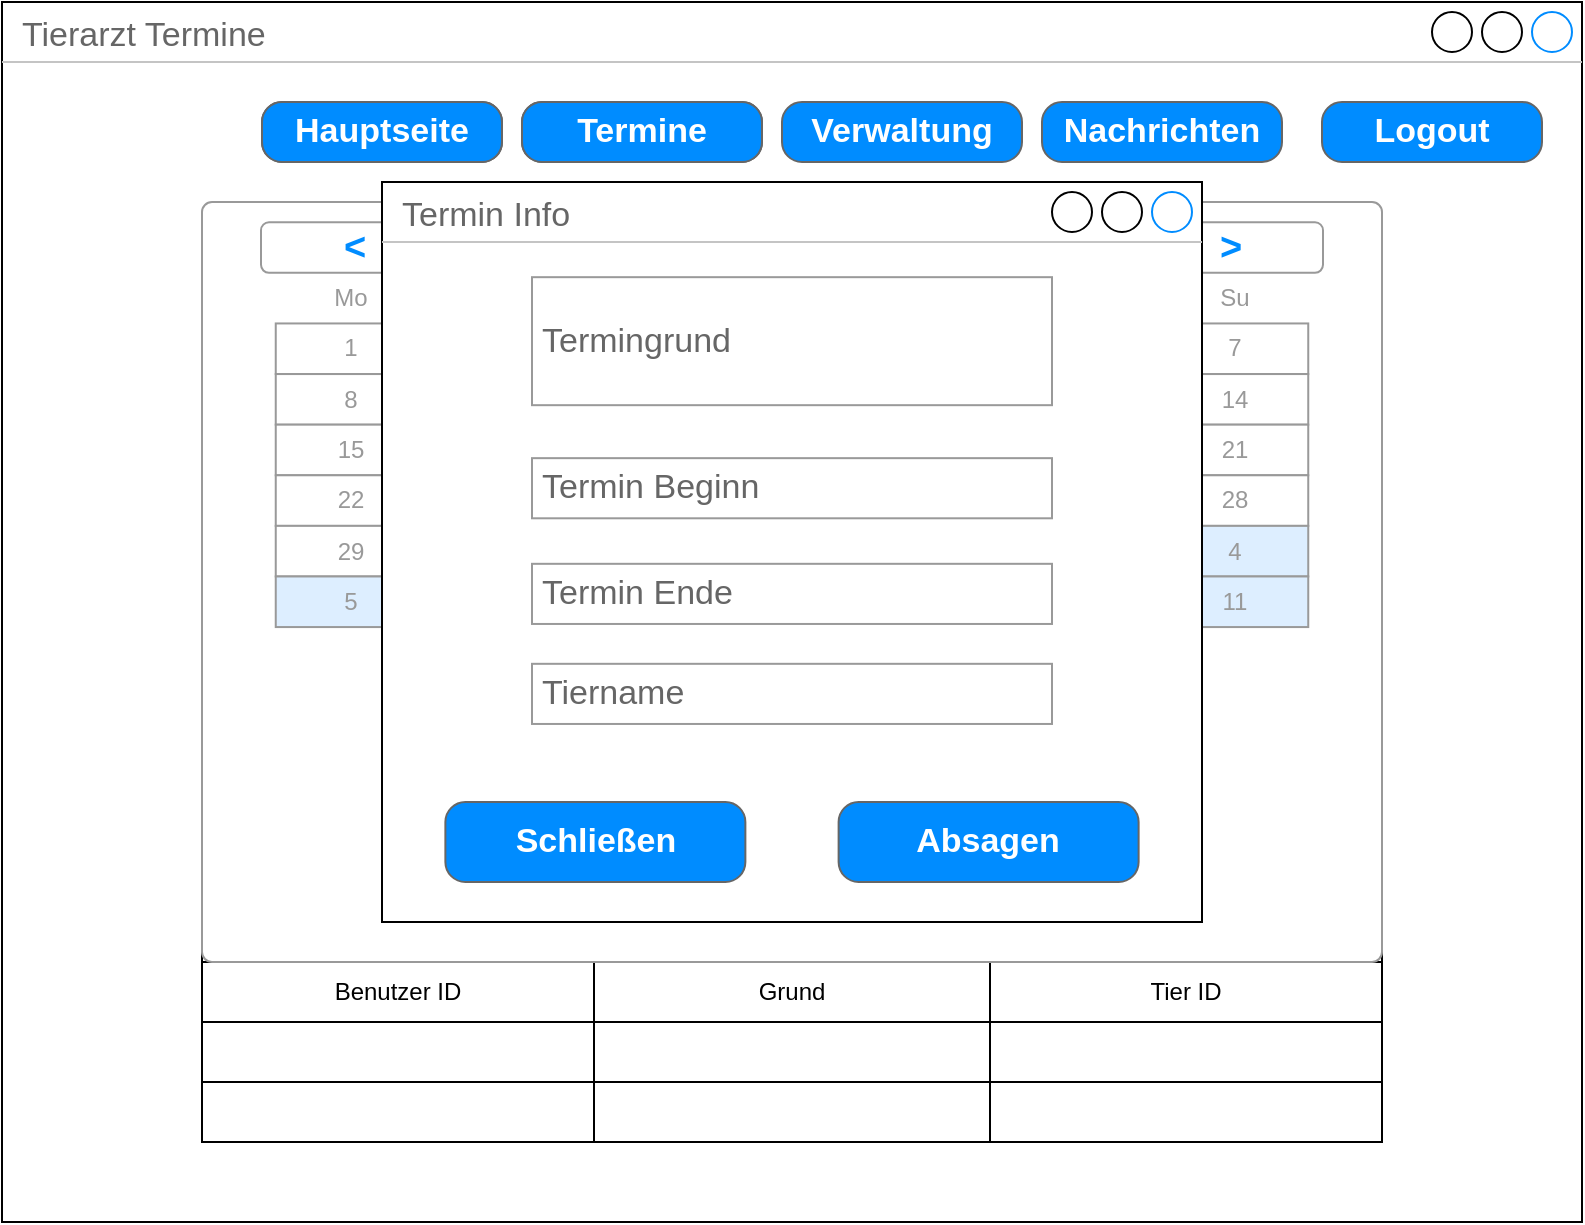 <mxfile version="13.3.6" type="device"><diagram id="v5jku8EpdRO2-ojvof9i" name="Page-1"><mxGraphModel dx="1422" dy="727" grid="1" gridSize="10" guides="1" tooltips="1" connect="1" arrows="1" fold="1" page="1" pageScale="1" pageWidth="827" pageHeight="1169" math="0" shadow="0"><root><mxCell id="0"/><mxCell id="1" parent="0"/><mxCell id="fFc--IbS6-ilkoog5b3p-4" value="&lt;div&gt;Tierarzt Termine&lt;/div&gt;&lt;div&gt;&lt;br&gt;&lt;/div&gt;" style="strokeWidth=1;shadow=0;dashed=0;align=center;html=1;shape=mxgraph.mockup.containers.window;align=left;verticalAlign=top;spacingLeft=8;strokeColor2=#008cff;strokeColor3=#c4c4c4;fontColor=#666666;mainText=;fontSize=17;labelBackgroundColor=none;" parent="1" vertex="1"><mxGeometry x="80" y="120" width="790" height="610" as="geometry"/></mxCell><mxCell id="jJZLtrAi9262NpJDXxkD-8" value="Termin Anfragen" style="shape=table;html=1;whiteSpace=wrap;startSize=30;container=1;collapsible=0;childLayout=tableLayout;fontStyle=1;align=center;" vertex="1" parent="1"><mxGeometry x="180" y="570" width="590" height="120" as="geometry"/></mxCell><mxCell id="jJZLtrAi9262NpJDXxkD-9" value="" style="shape=partialRectangle;html=1;whiteSpace=wrap;collapsible=0;dropTarget=0;pointerEvents=0;fillColor=none;top=0;left=0;bottom=0;right=0;points=[[0,0.5],[1,0.5]];portConstraint=eastwest;" vertex="1" parent="jJZLtrAi9262NpJDXxkD-8"><mxGeometry y="30" width="590" height="30" as="geometry"/></mxCell><mxCell id="jJZLtrAi9262NpJDXxkD-10" value="Benutzer ID" style="shape=partialRectangle;html=1;whiteSpace=wrap;connectable=0;fillColor=none;top=0;left=0;bottom=0;right=0;overflow=hidden;" vertex="1" parent="jJZLtrAi9262NpJDXxkD-9"><mxGeometry width="196" height="30" as="geometry"/></mxCell><mxCell id="jJZLtrAi9262NpJDXxkD-11" value="Grund" style="shape=partialRectangle;html=1;whiteSpace=wrap;connectable=0;fillColor=none;top=0;left=0;bottom=0;right=0;overflow=hidden;" vertex="1" parent="jJZLtrAi9262NpJDXxkD-9"><mxGeometry x="196" width="198" height="30" as="geometry"/></mxCell><mxCell id="jJZLtrAi9262NpJDXxkD-12" value="Tier ID" style="shape=partialRectangle;html=1;whiteSpace=wrap;connectable=0;fillColor=none;top=0;left=0;bottom=0;right=0;overflow=hidden;" vertex="1" parent="jJZLtrAi9262NpJDXxkD-9"><mxGeometry x="394" width="196" height="30" as="geometry"/></mxCell><mxCell id="jJZLtrAi9262NpJDXxkD-13" value="" style="shape=partialRectangle;html=1;whiteSpace=wrap;collapsible=0;dropTarget=0;pointerEvents=0;fillColor=none;top=0;left=0;bottom=0;right=0;points=[[0,0.5],[1,0.5]];portConstraint=eastwest;" vertex="1" parent="jJZLtrAi9262NpJDXxkD-8"><mxGeometry y="60" width="590" height="30" as="geometry"/></mxCell><mxCell id="jJZLtrAi9262NpJDXxkD-14" value="" style="shape=partialRectangle;html=1;whiteSpace=wrap;connectable=0;fillColor=none;top=0;left=0;bottom=0;right=0;overflow=hidden;" vertex="1" parent="jJZLtrAi9262NpJDXxkD-13"><mxGeometry width="196" height="30" as="geometry"/></mxCell><mxCell id="jJZLtrAi9262NpJDXxkD-15" value="" style="shape=partialRectangle;html=1;whiteSpace=wrap;connectable=0;fillColor=none;top=0;left=0;bottom=0;right=0;overflow=hidden;" vertex="1" parent="jJZLtrAi9262NpJDXxkD-13"><mxGeometry x="196" width="198" height="30" as="geometry"/></mxCell><mxCell id="jJZLtrAi9262NpJDXxkD-16" value="" style="shape=partialRectangle;html=1;whiteSpace=wrap;connectable=0;fillColor=none;top=0;left=0;bottom=0;right=0;overflow=hidden;" vertex="1" parent="jJZLtrAi9262NpJDXxkD-13"><mxGeometry x="394" width="196" height="30" as="geometry"/></mxCell><mxCell id="jJZLtrAi9262NpJDXxkD-17" value="" style="shape=partialRectangle;html=1;whiteSpace=wrap;collapsible=0;dropTarget=0;pointerEvents=0;fillColor=none;top=0;left=0;bottom=0;right=0;points=[[0,0.5],[1,0.5]];portConstraint=eastwest;" vertex="1" parent="jJZLtrAi9262NpJDXxkD-8"><mxGeometry y="90" width="590" height="30" as="geometry"/></mxCell><mxCell id="jJZLtrAi9262NpJDXxkD-18" value="" style="shape=partialRectangle;html=1;whiteSpace=wrap;connectable=0;fillColor=none;top=0;left=0;bottom=0;right=0;overflow=hidden;" vertex="1" parent="jJZLtrAi9262NpJDXxkD-17"><mxGeometry width="196" height="30" as="geometry"/></mxCell><mxCell id="jJZLtrAi9262NpJDXxkD-19" value="" style="shape=partialRectangle;html=1;whiteSpace=wrap;connectable=0;fillColor=none;top=0;left=0;bottom=0;right=0;overflow=hidden;" vertex="1" parent="jJZLtrAi9262NpJDXxkD-17"><mxGeometry x="196" width="198" height="30" as="geometry"/></mxCell><mxCell id="jJZLtrAi9262NpJDXxkD-20" value="" style="shape=partialRectangle;html=1;whiteSpace=wrap;connectable=0;fillColor=none;top=0;left=0;bottom=0;right=0;overflow=hidden;" vertex="1" parent="jJZLtrAi9262NpJDXxkD-17"><mxGeometry x="394" width="196" height="30" as="geometry"/></mxCell><mxCell id="jJZLtrAi9262NpJDXxkD-6" value="Termin Anfragen" style="strokeWidth=1;shadow=0;dashed=0;align=center;html=1;shape=mxgraph.mockup.buttons.button;strokeColor=#666666;fontColor=#ffffff;mainText=;buttonStyle=round;fontSize=17;fontStyle=1;fillColor=#008cff;whiteSpace=wrap;" vertex="1" parent="1"><mxGeometry x="180" y="510" width="150" height="30" as="geometry"/></mxCell><mxCell id="fFc--IbS6-ilkoog5b3p-16" value="" style="strokeWidth=1;shadow=0;dashed=0;align=center;html=1;shape=mxgraph.mockup.forms.rrect;rSize=5;strokeColor=#999999;fillColor=#ffffff;" parent="1" vertex="1"><mxGeometry x="180" y="220" width="590" height="380" as="geometry"/></mxCell><mxCell id="fFc--IbS6-ilkoog5b3p-17" value="Mai 2020" style="strokeWidth=1;shadow=0;dashed=0;align=center;html=1;shape=mxgraph.mockup.forms.anchor;fontColor=#999999;" parent="fFc--IbS6-ilkoog5b3p-16" vertex="1"><mxGeometry x="110.625" y="10.121" width="368.75" height="25.302" as="geometry"/></mxCell><mxCell id="fFc--IbS6-ilkoog5b3p-18" value="&lt;" style="strokeWidth=1;shadow=0;dashed=0;align=center;html=1;shape=mxgraph.mockup.forms.rrect;rSize=4;strokeColor=#999999;fontColor=#008cff;fontSize=19;fontStyle=1;" parent="fFc--IbS6-ilkoog5b3p-16" vertex="1"><mxGeometry x="29.5" y="10.121" width="92.188" height="25.302" as="geometry"/></mxCell><mxCell id="fFc--IbS6-ilkoog5b3p-19" value="&gt;" style="strokeWidth=1;shadow=0;dashed=0;align=center;html=1;shape=mxgraph.mockup.forms.rrect;rSize=4;strokeColor=#999999;fontColor=#008cff;fontSize=19;fontStyle=1;" parent="fFc--IbS6-ilkoog5b3p-16" vertex="1"><mxGeometry x="468.312" y="10.121" width="92.188" height="25.302" as="geometry"/></mxCell><mxCell id="fFc--IbS6-ilkoog5b3p-20" value="Mo" style="strokeWidth=1;shadow=0;dashed=0;align=center;html=1;shape=mxgraph.mockup.forms.anchor;fontColor=#999999;" parent="fFc--IbS6-ilkoog5b3p-16" vertex="1"><mxGeometry x="36.875" y="35.423" width="73.75" height="25.302" as="geometry"/></mxCell><mxCell id="fFc--IbS6-ilkoog5b3p-21" value="Tu" style="strokeWidth=1;shadow=0;dashed=0;align=center;html=1;shape=mxgraph.mockup.forms.anchor;fontColor=#999999;" parent="fFc--IbS6-ilkoog5b3p-16" vertex="1"><mxGeometry x="110.625" y="35.423" width="73.75" height="25.302" as="geometry"/></mxCell><mxCell id="fFc--IbS6-ilkoog5b3p-22" value="We" style="strokeWidth=1;shadow=0;dashed=0;align=center;html=1;shape=mxgraph.mockup.forms.anchor;fontColor=#999999;" parent="fFc--IbS6-ilkoog5b3p-16" vertex="1"><mxGeometry x="184.375" y="35.423" width="73.75" height="25.302" as="geometry"/></mxCell><mxCell id="fFc--IbS6-ilkoog5b3p-23" value="Th" style="strokeWidth=1;shadow=0;dashed=0;align=center;html=1;shape=mxgraph.mockup.forms.anchor;fontColor=#999999;" parent="fFc--IbS6-ilkoog5b3p-16" vertex="1"><mxGeometry x="258.125" y="35.423" width="73.75" height="25.302" as="geometry"/></mxCell><mxCell id="fFc--IbS6-ilkoog5b3p-24" value="Fr" style="strokeWidth=1;shadow=0;dashed=0;align=center;html=1;shape=mxgraph.mockup.forms.anchor;fontColor=#999999;" parent="fFc--IbS6-ilkoog5b3p-16" vertex="1"><mxGeometry x="331.875" y="35.423" width="73.75" height="25.302" as="geometry"/></mxCell><mxCell id="fFc--IbS6-ilkoog5b3p-25" value="Sa" style="strokeWidth=1;shadow=0;dashed=0;align=center;html=1;shape=mxgraph.mockup.forms.anchor;fontColor=#999999;" parent="fFc--IbS6-ilkoog5b3p-16" vertex="1"><mxGeometry x="405.625" y="35.423" width="73.75" height="25.302" as="geometry"/></mxCell><mxCell id="fFc--IbS6-ilkoog5b3p-26" value="Su" style="strokeWidth=1;shadow=0;dashed=0;align=center;html=1;shape=mxgraph.mockup.forms.anchor;fontColor=#999999;" parent="fFc--IbS6-ilkoog5b3p-16" vertex="1"><mxGeometry x="479.375" y="35.423" width="73.75" height="25.302" as="geometry"/></mxCell><mxCell id="fFc--IbS6-ilkoog5b3p-27" value="1" style="strokeWidth=1;shadow=0;dashed=0;align=center;html=1;shape=mxgraph.mockup.forms.rrect;rSize=0;strokeColor=#999999;fontColor=#999999;" parent="fFc--IbS6-ilkoog5b3p-16" vertex="1"><mxGeometry x="36.875" y="60.726" width="73.75" height="25.302" as="geometry"/></mxCell><mxCell id="fFc--IbS6-ilkoog5b3p-28" value="2" style="strokeWidth=1;shadow=0;dashed=0;align=center;html=1;shape=mxgraph.mockup.forms.rrect;rSize=0;strokeColor=#999999;fontColor=#999999;" parent="fFc--IbS6-ilkoog5b3p-16" vertex="1"><mxGeometry x="110.625" y="60.726" width="73.75" height="25.302" as="geometry"/></mxCell><mxCell id="fFc--IbS6-ilkoog5b3p-29" value="3" style="strokeWidth=1;shadow=0;dashed=0;align=center;html=1;shape=mxgraph.mockup.forms.rrect;rSize=0;strokeColor=#999999;fontColor=#999999;" parent="fFc--IbS6-ilkoog5b3p-16" vertex="1"><mxGeometry x="184.375" y="60.726" width="73.75" height="25.302" as="geometry"/></mxCell><mxCell id="fFc--IbS6-ilkoog5b3p-30" value="4" style="strokeWidth=1;shadow=0;dashed=0;align=center;html=1;shape=mxgraph.mockup.forms.rrect;rSize=0;strokeColor=#999999;fontColor=#999999;" parent="fFc--IbS6-ilkoog5b3p-16" vertex="1"><mxGeometry x="258.125" y="60.726" width="73.75" height="25.302" as="geometry"/></mxCell><mxCell id="fFc--IbS6-ilkoog5b3p-31" value="5" style="strokeWidth=1;shadow=0;dashed=0;align=center;html=1;shape=mxgraph.mockup.forms.rrect;rSize=0;strokeColor=#999999;fontColor=#999999;" parent="fFc--IbS6-ilkoog5b3p-16" vertex="1"><mxGeometry x="331.875" y="60.726" width="73.75" height="25.302" as="geometry"/></mxCell><mxCell id="fFc--IbS6-ilkoog5b3p-32" value="6" style="strokeWidth=1;shadow=0;dashed=0;align=center;html=1;shape=mxgraph.mockup.forms.rrect;rSize=0;strokeColor=#999999;fontColor=#999999;" parent="fFc--IbS6-ilkoog5b3p-16" vertex="1"><mxGeometry x="405.625" y="60.726" width="73.75" height="25.302" as="geometry"/></mxCell><mxCell id="fFc--IbS6-ilkoog5b3p-33" value="7" style="strokeWidth=1;shadow=0;dashed=0;align=center;html=1;shape=mxgraph.mockup.forms.rrect;rSize=0;strokeColor=#999999;fontColor=#999999;" parent="fFc--IbS6-ilkoog5b3p-16" vertex="1"><mxGeometry x="479.375" y="60.726" width="73.75" height="25.302" as="geometry"/></mxCell><mxCell id="fFc--IbS6-ilkoog5b3p-34" value="8" style="strokeWidth=1;shadow=0;dashed=0;align=center;html=1;shape=mxgraph.mockup.forms.rrect;rSize=0;strokeColor=#999999;fontColor=#999999;" parent="fFc--IbS6-ilkoog5b3p-16" vertex="1"><mxGeometry x="36.875" y="86.028" width="73.75" height="25.302" as="geometry"/></mxCell><mxCell id="fFc--IbS6-ilkoog5b3p-35" value="9" style="strokeWidth=1;shadow=0;dashed=0;align=center;html=1;shape=mxgraph.mockup.forms.rrect;rSize=0;strokeColor=#999999;fontColor=#999999;" parent="fFc--IbS6-ilkoog5b3p-16" vertex="1"><mxGeometry x="110.625" y="86.028" width="73.75" height="25.302" as="geometry"/></mxCell><mxCell id="fFc--IbS6-ilkoog5b3p-36" value="10" style="strokeWidth=1;shadow=0;dashed=0;align=center;html=1;shape=mxgraph.mockup.forms.rrect;rSize=0;strokeColor=#999999;fontColor=#999999;" parent="fFc--IbS6-ilkoog5b3p-16" vertex="1"><mxGeometry x="184.375" y="86.028" width="73.75" height="25.302" as="geometry"/></mxCell><mxCell id="fFc--IbS6-ilkoog5b3p-37" value="11" style="strokeWidth=1;shadow=0;dashed=0;align=center;html=1;shape=mxgraph.mockup.forms.rrect;rSize=0;strokeColor=#999999;fontColor=#999999;" parent="fFc--IbS6-ilkoog5b3p-16" vertex="1"><mxGeometry x="258.125" y="86.028" width="73.75" height="25.302" as="geometry"/></mxCell><mxCell id="fFc--IbS6-ilkoog5b3p-38" value="12" style="strokeWidth=1;shadow=0;dashed=0;align=center;html=1;shape=mxgraph.mockup.forms.rrect;rSize=0;strokeColor=#999999;fontColor=#999999;" parent="fFc--IbS6-ilkoog5b3p-16" vertex="1"><mxGeometry x="331.875" y="86.028" width="73.75" height="25.302" as="geometry"/></mxCell><mxCell id="fFc--IbS6-ilkoog5b3p-39" value="13" style="strokeWidth=1;shadow=0;dashed=0;align=center;html=1;shape=mxgraph.mockup.forms.rrect;rSize=0;strokeColor=#999999;fontColor=#999999;" parent="fFc--IbS6-ilkoog5b3p-16" vertex="1"><mxGeometry x="405.625" y="86.028" width="73.75" height="25.302" as="geometry"/></mxCell><mxCell id="fFc--IbS6-ilkoog5b3p-40" value="14" style="strokeWidth=1;shadow=0;dashed=0;align=center;html=1;shape=mxgraph.mockup.forms.rrect;rSize=0;strokeColor=#999999;fontColor=#999999;" parent="fFc--IbS6-ilkoog5b3p-16" vertex="1"><mxGeometry x="479.375" y="86.028" width="73.75" height="25.302" as="geometry"/></mxCell><mxCell id="fFc--IbS6-ilkoog5b3p-41" value="15" style="strokeWidth=1;shadow=0;dashed=0;align=center;html=1;shape=mxgraph.mockup.forms.rrect;rSize=0;strokeColor=#999999;fontColor=#999999;" parent="fFc--IbS6-ilkoog5b3p-16" vertex="1"><mxGeometry x="36.875" y="111.33" width="73.75" height="25.302" as="geometry"/></mxCell><mxCell id="fFc--IbS6-ilkoog5b3p-42" value="16" style="strokeWidth=1;shadow=0;dashed=0;align=center;html=1;shape=mxgraph.mockup.forms.rrect;rSize=0;strokeColor=#999999;fontColor=#999999;" parent="fFc--IbS6-ilkoog5b3p-16" vertex="1"><mxGeometry x="110.625" y="111.33" width="73.75" height="25.302" as="geometry"/></mxCell><mxCell id="fFc--IbS6-ilkoog5b3p-43" value="17" style="strokeWidth=1;shadow=0;dashed=0;align=center;html=1;shape=mxgraph.mockup.forms.rrect;rSize=0;strokeColor=#999999;fontColor=#999999;" parent="fFc--IbS6-ilkoog5b3p-16" vertex="1"><mxGeometry x="184.375" y="111.33" width="73.75" height="25.302" as="geometry"/></mxCell><mxCell id="fFc--IbS6-ilkoog5b3p-44" value="18" style="strokeWidth=1;shadow=0;dashed=0;align=center;html=1;shape=mxgraph.mockup.forms.rrect;rSize=0;strokeColor=#999999;fontColor=#999999;" parent="fFc--IbS6-ilkoog5b3p-16" vertex="1"><mxGeometry x="258.125" y="111.33" width="73.75" height="25.302" as="geometry"/></mxCell><mxCell id="fFc--IbS6-ilkoog5b3p-45" value="19" style="strokeWidth=1;shadow=0;dashed=0;align=center;html=1;shape=mxgraph.mockup.forms.rrect;rSize=0;strokeColor=#999999;fontColor=#999999;" parent="fFc--IbS6-ilkoog5b3p-16" vertex="1"><mxGeometry x="331.875" y="111.33" width="73.75" height="25.302" as="geometry"/></mxCell><mxCell id="fFc--IbS6-ilkoog5b3p-46" value="20" style="strokeWidth=1;shadow=0;dashed=0;align=center;html=1;shape=mxgraph.mockup.forms.rrect;rSize=0;strokeColor=#999999;fontColor=#999999;" parent="fFc--IbS6-ilkoog5b3p-16" vertex="1"><mxGeometry x="405.625" y="111.33" width="73.75" height="25.302" as="geometry"/></mxCell><mxCell id="fFc--IbS6-ilkoog5b3p-47" value="21" style="strokeWidth=1;shadow=0;dashed=0;align=center;html=1;shape=mxgraph.mockup.forms.rrect;rSize=0;strokeColor=#999999;fontColor=#999999;" parent="fFc--IbS6-ilkoog5b3p-16" vertex="1"><mxGeometry x="479.375" y="111.33" width="73.75" height="25.302" as="geometry"/></mxCell><mxCell id="fFc--IbS6-ilkoog5b3p-48" value="22" style="strokeWidth=1;shadow=0;dashed=0;align=center;html=1;shape=mxgraph.mockup.forms.rrect;rSize=0;strokeColor=#999999;fontColor=#999999;" parent="fFc--IbS6-ilkoog5b3p-16" vertex="1"><mxGeometry x="36.875" y="136.633" width="73.75" height="25.302" as="geometry"/></mxCell><mxCell id="fFc--IbS6-ilkoog5b3p-49" value="23" style="strokeWidth=1;shadow=0;dashed=0;align=center;html=1;shape=mxgraph.mockup.forms.rrect;rSize=0;strokeColor=#999999;fontColor=#999999;" parent="fFc--IbS6-ilkoog5b3p-16" vertex="1"><mxGeometry x="110.625" y="136.633" width="73.75" height="25.302" as="geometry"/></mxCell><mxCell id="fFc--IbS6-ilkoog5b3p-50" value="25" style="strokeWidth=1;shadow=0;dashed=0;align=center;html=1;shape=mxgraph.mockup.forms.rrect;rSize=0;strokeColor=#999999;fontColor=#999999;" parent="fFc--IbS6-ilkoog5b3p-16" vertex="1"><mxGeometry x="258.125" y="136.633" width="73.75" height="25.302" as="geometry"/></mxCell><mxCell id="fFc--IbS6-ilkoog5b3p-51" value="26" style="strokeWidth=1;shadow=0;dashed=0;align=center;html=1;shape=mxgraph.mockup.forms.rrect;rSize=0;strokeColor=#999999;fontColor=#999999;" parent="fFc--IbS6-ilkoog5b3p-16" vertex="1"><mxGeometry x="331.875" y="136.633" width="73.75" height="25.302" as="geometry"/></mxCell><mxCell id="fFc--IbS6-ilkoog5b3p-52" value="27" style="strokeWidth=1;shadow=0;dashed=0;align=center;html=1;shape=mxgraph.mockup.forms.rrect;rSize=0;strokeColor=#999999;fontColor=#999999;" parent="fFc--IbS6-ilkoog5b3p-16" vertex="1"><mxGeometry x="405.625" y="136.633" width="73.75" height="25.302" as="geometry"/></mxCell><mxCell id="fFc--IbS6-ilkoog5b3p-53" value="28" style="strokeWidth=1;shadow=0;dashed=0;align=center;html=1;shape=mxgraph.mockup.forms.rrect;rSize=0;strokeColor=#999999;fontColor=#999999;" parent="fFc--IbS6-ilkoog5b3p-16" vertex="1"><mxGeometry x="479.375" y="136.633" width="73.75" height="25.302" as="geometry"/></mxCell><mxCell id="fFc--IbS6-ilkoog5b3p-54" value="29" style="strokeWidth=1;shadow=0;dashed=0;align=center;html=1;shape=mxgraph.mockup.forms.rrect;rSize=0;strokeColor=#999999;fontColor=#999999;" parent="fFc--IbS6-ilkoog5b3p-16" vertex="1"><mxGeometry x="36.875" y="161.935" width="73.75" height="25.302" as="geometry"/></mxCell><mxCell id="fFc--IbS6-ilkoog5b3p-55" value="30" style="strokeWidth=1;shadow=0;dashed=0;align=center;html=1;shape=mxgraph.mockup.forms.rrect;rSize=0;strokeColor=#999999;fontColor=#999999;" parent="fFc--IbS6-ilkoog5b3p-16" vertex="1"><mxGeometry x="110.625" y="161.935" width="73.75" height="25.302" as="geometry"/></mxCell><mxCell id="fFc--IbS6-ilkoog5b3p-56" value="31" style="strokeWidth=1;shadow=0;dashed=0;align=center;html=1;shape=mxgraph.mockup.forms.rrect;rSize=0;strokeColor=#999999;fontColor=#999999;" parent="fFc--IbS6-ilkoog5b3p-16" vertex="1"><mxGeometry x="184.375" y="161.935" width="73.75" height="25.302" as="geometry"/></mxCell><mxCell id="fFc--IbS6-ilkoog5b3p-57" value="1" style="strokeWidth=1;shadow=0;dashed=0;align=center;html=1;shape=mxgraph.mockup.forms.rrect;rSize=0;strokeColor=#999999;fontColor=#999999;fillColor=#ddeeff;" parent="fFc--IbS6-ilkoog5b3p-16" vertex="1"><mxGeometry x="258.125" y="161.935" width="73.75" height="25.302" as="geometry"/></mxCell><mxCell id="fFc--IbS6-ilkoog5b3p-58" value="2" style="strokeWidth=1;shadow=0;dashed=0;align=center;html=1;shape=mxgraph.mockup.forms.rrect;rSize=0;strokeColor=#999999;fontColor=#999999;fillColor=#ddeeff;" parent="fFc--IbS6-ilkoog5b3p-16" vertex="1"><mxGeometry x="331.875" y="161.935" width="73.75" height="25.302" as="geometry"/></mxCell><mxCell id="fFc--IbS6-ilkoog5b3p-59" value="3" style="strokeWidth=1;shadow=0;dashed=0;align=center;html=1;shape=mxgraph.mockup.forms.rrect;rSize=0;strokeColor=#999999;fontColor=#999999;fillColor=#ddeeff;" parent="fFc--IbS6-ilkoog5b3p-16" vertex="1"><mxGeometry x="405.625" y="161.935" width="73.75" height="25.302" as="geometry"/></mxCell><mxCell id="fFc--IbS6-ilkoog5b3p-60" value="4" style="strokeWidth=1;shadow=0;dashed=0;align=center;html=1;shape=mxgraph.mockup.forms.rrect;rSize=0;strokeColor=#999999;fontColor=#999999;fillColor=#ddeeff;" parent="fFc--IbS6-ilkoog5b3p-16" vertex="1"><mxGeometry x="479.375" y="161.935" width="73.75" height="25.302" as="geometry"/></mxCell><mxCell id="fFc--IbS6-ilkoog5b3p-61" value="5" style="strokeWidth=1;shadow=0;dashed=0;align=center;html=1;shape=mxgraph.mockup.forms.rrect;rSize=0;strokeColor=#999999;fontColor=#999999;fillColor=#ddeeff;" parent="fFc--IbS6-ilkoog5b3p-16" vertex="1"><mxGeometry x="36.875" y="187.237" width="73.75" height="25.302" as="geometry"/></mxCell><mxCell id="fFc--IbS6-ilkoog5b3p-62" value="6" style="strokeWidth=1;shadow=0;dashed=0;align=center;html=1;shape=mxgraph.mockup.forms.rrect;rSize=0;strokeColor=#999999;fontColor=#999999;fillColor=#ddeeff;" parent="fFc--IbS6-ilkoog5b3p-16" vertex="1"><mxGeometry x="110.625" y="187.237" width="73.75" height="25.302" as="geometry"/></mxCell><mxCell id="fFc--IbS6-ilkoog5b3p-63" value="7" style="strokeWidth=1;shadow=0;dashed=0;align=center;html=1;shape=mxgraph.mockup.forms.rrect;rSize=0;strokeColor=#999999;fontColor=#999999;fillColor=#ddeeff;" parent="fFc--IbS6-ilkoog5b3p-16" vertex="1"><mxGeometry x="184.375" y="187.237" width="73.75" height="25.302" as="geometry"/></mxCell><mxCell id="fFc--IbS6-ilkoog5b3p-64" value="8" style="strokeWidth=1;shadow=0;dashed=0;align=center;html=1;shape=mxgraph.mockup.forms.rrect;rSize=0;strokeColor=#999999;fontColor=#999999;fillColor=#ddeeff;" parent="fFc--IbS6-ilkoog5b3p-16" vertex="1"><mxGeometry x="258.125" y="187.237" width="73.75" height="25.302" as="geometry"/></mxCell><mxCell id="fFc--IbS6-ilkoog5b3p-65" value="9" style="strokeWidth=1;shadow=0;dashed=0;align=center;html=1;shape=mxgraph.mockup.forms.rrect;rSize=0;strokeColor=#999999;fontColor=#999999;fillColor=#ddeeff;" parent="fFc--IbS6-ilkoog5b3p-16" vertex="1"><mxGeometry x="331.875" y="187.237" width="73.75" height="25.302" as="geometry"/></mxCell><mxCell id="fFc--IbS6-ilkoog5b3p-66" value="10" style="strokeWidth=1;shadow=0;dashed=0;align=center;html=1;shape=mxgraph.mockup.forms.rrect;rSize=0;strokeColor=#999999;fontColor=#999999;fillColor=#ddeeff;" parent="fFc--IbS6-ilkoog5b3p-16" vertex="1"><mxGeometry x="405.625" y="187.237" width="73.75" height="25.302" as="geometry"/></mxCell><mxCell id="fFc--IbS6-ilkoog5b3p-67" value="11" style="strokeWidth=1;shadow=0;dashed=0;align=center;html=1;shape=mxgraph.mockup.forms.rrect;rSize=0;strokeColor=#999999;fontColor=#999999;fillColor=#ddeeff;" parent="fFc--IbS6-ilkoog5b3p-16" vertex="1"><mxGeometry x="479.375" y="187.237" width="73.75" height="25.302" as="geometry"/></mxCell><mxCell id="fFc--IbS6-ilkoog5b3p-68" value="24" style="strokeWidth=1;shadow=0;dashed=0;align=center;html=1;shape=mxgraph.mockup.forms.rrect;rSize=0;strokeColor=#ff0000;fontColor=#ffffff;strokeWidth=2;fillColor=#008cff;" parent="fFc--IbS6-ilkoog5b3p-16" vertex="1"><mxGeometry x="184.375" y="136.633" width="73.75" height="25.302" as="geometry"/></mxCell><mxCell id="jJZLtrAi9262NpJDXxkD-40" value="Termin Info" style="strokeWidth=1;shadow=0;dashed=0;align=center;html=1;shape=mxgraph.mockup.containers.window;align=left;verticalAlign=top;spacingLeft=8;strokeColor2=#008cff;strokeColor3=#c4c4c4;fontColor=#666666;mainText=;fontSize=17;labelBackgroundColor=none;" vertex="1" parent="fFc--IbS6-ilkoog5b3p-16"><mxGeometry x="90" y="-10" width="410" height="370" as="geometry"/></mxCell><mxCell id="jJZLtrAi9262NpJDXxkD-62" value="Termingrund" style="strokeWidth=1;shadow=0;dashed=0;align=center;html=1;shape=mxgraph.mockup.forms.pwField;strokeColor=#999999;mainText=;align=left;fontColor=#666666;fontSize=17;spacingLeft=3;" vertex="1" parent="fFc--IbS6-ilkoog5b3p-16"><mxGeometry x="165" y="37.59" width="260" height="64" as="geometry"/></mxCell><mxCell id="jJZLtrAi9262NpJDXxkD-64" value="Tiername" style="strokeWidth=1;shadow=0;dashed=0;align=center;html=1;shape=mxgraph.mockup.forms.pwField;strokeColor=#999999;mainText=;align=left;fontColor=#666666;fontSize=17;spacingLeft=3;" vertex="1" parent="fFc--IbS6-ilkoog5b3p-16"><mxGeometry x="165" y="230.91" width="260" height="30.07" as="geometry"/></mxCell><mxCell id="jJZLtrAi9262NpJDXxkD-65" value="Termin Beginn" style="strokeWidth=1;shadow=0;dashed=0;align=center;html=1;shape=mxgraph.mockup.forms.pwField;strokeColor=#999999;mainText=;align=left;fontColor=#666666;fontSize=17;spacingLeft=3;" vertex="1" parent="fFc--IbS6-ilkoog5b3p-16"><mxGeometry x="165" y="128.08" width="260" height="30.07" as="geometry"/></mxCell><mxCell id="jJZLtrAi9262NpJDXxkD-66" value="Termin Ende" style="strokeWidth=1;shadow=0;dashed=0;align=center;html=1;shape=mxgraph.mockup.forms.pwField;strokeColor=#999999;mainText=;align=left;fontColor=#666666;fontSize=17;spacingLeft=3;" vertex="1" parent="fFc--IbS6-ilkoog5b3p-16"><mxGeometry x="165" y="180.91" width="260" height="30.07" as="geometry"/></mxCell><mxCell id="jJZLtrAi9262NpJDXxkD-67" value="Schließen" style="strokeWidth=1;shadow=0;dashed=0;align=center;html=1;shape=mxgraph.mockup.buttons.button;strokeColor=#666666;fontColor=#ffffff;mainText=;buttonStyle=round;fontSize=17;fontStyle=1;fillColor=#008cff;whiteSpace=wrap;" vertex="1" parent="fFc--IbS6-ilkoog5b3p-16"><mxGeometry x="121.69" y="300" width="150" height="40" as="geometry"/></mxCell><mxCell id="jJZLtrAi9262NpJDXxkD-68" value="Absagen" style="strokeWidth=1;shadow=0;dashed=0;align=center;html=1;shape=mxgraph.mockup.buttons.button;strokeColor=#666666;fontColor=#ffffff;mainText=;buttonStyle=round;fontSize=17;fontStyle=1;fillColor=#008cff;whiteSpace=wrap;" vertex="1" parent="fFc--IbS6-ilkoog5b3p-16"><mxGeometry x="318.31" y="300" width="150" height="40" as="geometry"/></mxCell><mxCell id="jJZLtrAi9262NpJDXxkD-1" value="Logout" style="strokeWidth=1;shadow=0;dashed=0;align=center;html=1;shape=mxgraph.mockup.buttons.button;strokeColor=#666666;fontColor=#ffffff;mainText=;buttonStyle=round;fontSize=17;fontStyle=1;fillColor=#008cff;whiteSpace=wrap;" vertex="1" parent="1"><mxGeometry x="740" y="170" width="110" height="30" as="geometry"/></mxCell><mxCell id="jJZLtrAi9262NpJDXxkD-2" value="Termine" style="strokeWidth=1;shadow=0;dashed=0;align=center;html=1;shape=mxgraph.mockup.buttons.button;strokeColor=#666666;fontColor=#ffffff;mainText=;buttonStyle=round;fontSize=17;fontStyle=1;fillColor=#008cff;whiteSpace=wrap;" vertex="1" parent="1"><mxGeometry x="340" y="170" width="120" height="30" as="geometry"/></mxCell><mxCell id="jJZLtrAi9262NpJDXxkD-3" value="Hauptseite" style="strokeWidth=1;shadow=0;dashed=0;align=center;html=1;shape=mxgraph.mockup.buttons.button;strokeColor=#666666;fontColor=#ffffff;mainText=;buttonStyle=round;fontSize=17;fontStyle=1;fillColor=#008cff;whiteSpace=wrap;" vertex="1" parent="1"><mxGeometry x="210" y="170" width="120" height="30" as="geometry"/></mxCell><mxCell id="jJZLtrAi9262NpJDXxkD-4" value="Verwaltung" style="strokeWidth=1;shadow=0;dashed=0;align=center;html=1;shape=mxgraph.mockup.buttons.button;strokeColor=#666666;fontColor=#ffffff;mainText=;buttonStyle=round;fontSize=17;fontStyle=1;fillColor=#008cff;whiteSpace=wrap;" vertex="1" parent="1"><mxGeometry x="470" y="170" width="120" height="30" as="geometry"/></mxCell><mxCell id="jJZLtrAi9262NpJDXxkD-5" value="Nachrichten" style="strokeWidth=1;shadow=0;dashed=0;align=center;html=1;shape=mxgraph.mockup.buttons.button;strokeColor=#666666;fontColor=#ffffff;mainText=;buttonStyle=round;fontSize=17;fontStyle=1;fillColor=#008cff;whiteSpace=wrap;" vertex="1" parent="1"><mxGeometry x="600" y="170" width="120" height="30" as="geometry"/></mxCell><mxCell id="jJZLtrAi9262NpJDXxkD-38" value="Hauptseite" style="strokeWidth=1;shadow=0;dashed=0;align=center;html=1;shape=mxgraph.mockup.buttons.button;strokeColor=#666666;fontColor=#ffffff;mainText=;buttonStyle=round;fontSize=17;fontStyle=1;fillColor=#008cff;whiteSpace=wrap;" vertex="1" parent="1"><mxGeometry x="210" y="170" width="120" height="30" as="geometry"/></mxCell><mxCell id="jJZLtrAi9262NpJDXxkD-39" value="Termine" style="strokeWidth=1;shadow=0;dashed=0;align=center;html=1;shape=mxgraph.mockup.buttons.button;strokeColor=#666666;fontColor=#ffffff;mainText=;buttonStyle=round;fontSize=17;fontStyle=1;fillColor=#008cff;whiteSpace=wrap;" vertex="1" parent="1"><mxGeometry x="340" y="170" width="120" height="30" as="geometry"/></mxCell></root></mxGraphModel></diagram></mxfile>
